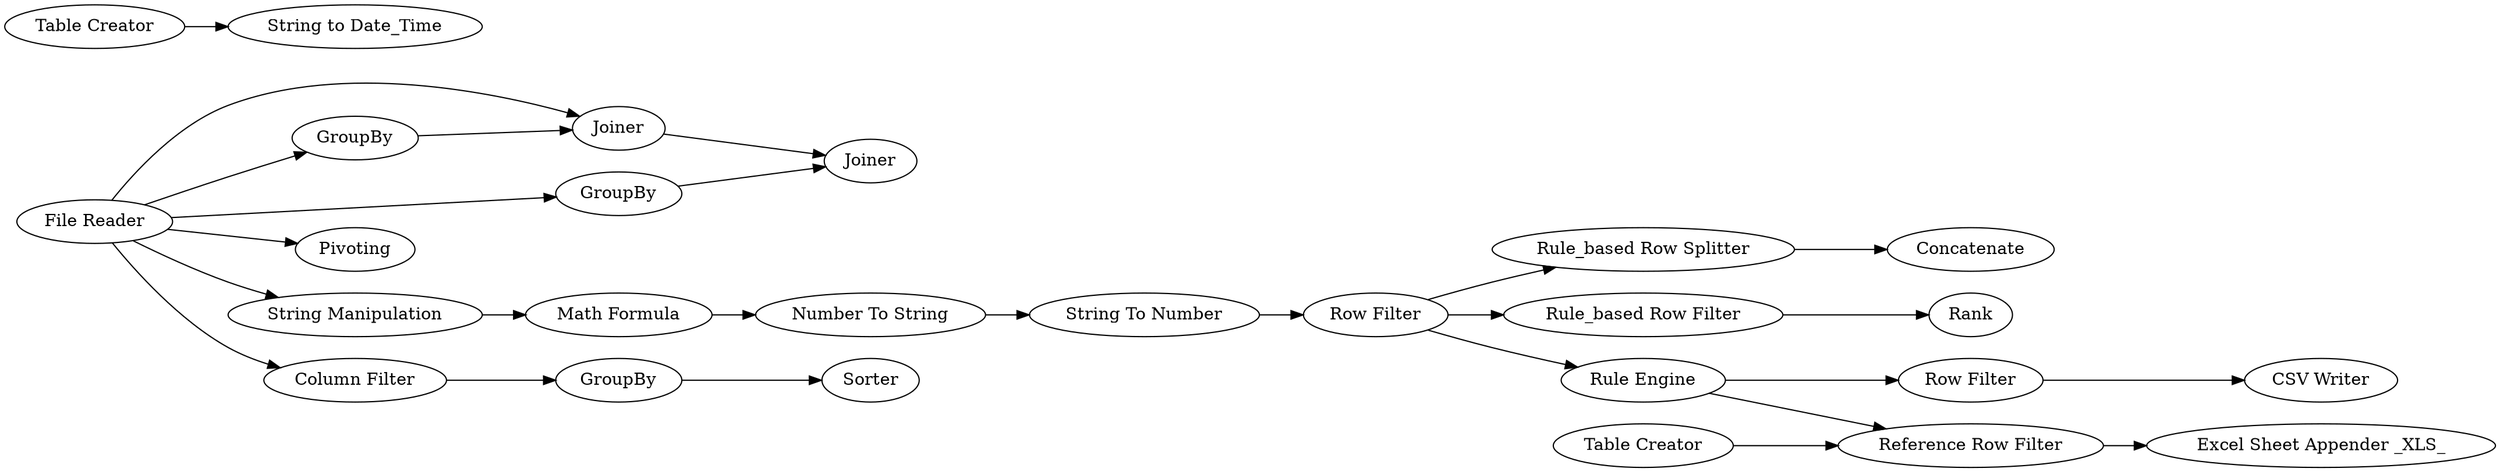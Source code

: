 digraph {
	"95723699895766400_16" [label=Joiner]
	"95723699895766400_22" [label="File Reader"]
	"95723699895766400_59" [label=Joiner]
	"95723699895766400_55" [label=Concatenate]
	"95723699895766400_50" [label="Row Filter"]
	"95723699895766400_56" [label="Table Creator"]
	"95723699895766400_52" [label="Row Filter"]
	"95723699895766400_13" [label=GroupBy]
	"95723699895766400_29" [label="Math Formula"]
	"95723699895766400_49" [label="String To Number"]
	"95723699895766400_48" [label="Number To String"]
	"95723699895766400_10" [label="Reference Row Filter"]
	"95723699895766400_57" [label="String to Date_Time"]
	"95723699895766400_46" [label="CSV Writer"]
	"95723699895766400_58" [label=GroupBy]
	"95723699895766400_11" [label="Table Creator"]
	"95723699895766400_25" [label=GroupBy]
	"95723699895766400_60" [label=Rank]
	"95723699895766400_54" [label="Rule_based Row Splitter"]
	"95723699895766400_45" [label=Pivoting]
	"95723699895766400_51" [label="Rule_based Row Filter"]
	"95723699895766400_30" [label="Rule Engine"]
	"95723699895766400_28" [label="String Manipulation"]
	"95723699895766400_53" [label="Column Filter"]
	"95723699895766400_61" [label=Sorter]
	"95723699895766400_47" [label="Excel Sheet Appender _XLS_"]
	"95723699895766400_30" -> "95723699895766400_50"
	"95723699895766400_51" -> "95723699895766400_60"
	"95723699895766400_53" -> "95723699895766400_25"
	"95723699895766400_49" -> "95723699895766400_52"
	"95723699895766400_13" -> "95723699895766400_16"
	"95723699895766400_54" -> "95723699895766400_55"
	"95723699895766400_22" -> "95723699895766400_13"
	"95723699895766400_22" -> "95723699895766400_16"
	"95723699895766400_22" -> "95723699895766400_58"
	"95723699895766400_16" -> "95723699895766400_59"
	"95723699895766400_10" -> "95723699895766400_47"
	"95723699895766400_29" -> "95723699895766400_48"
	"95723699895766400_50" -> "95723699895766400_46"
	"95723699895766400_22" -> "95723699895766400_45"
	"95723699895766400_48" -> "95723699895766400_49"
	"95723699895766400_52" -> "95723699895766400_51"
	"95723699895766400_52" -> "95723699895766400_30"
	"95723699895766400_25" -> "95723699895766400_61"
	"95723699895766400_22" -> "95723699895766400_53"
	"95723699895766400_30" -> "95723699895766400_10"
	"95723699895766400_28" -> "95723699895766400_29"
	"95723699895766400_58" -> "95723699895766400_59"
	"95723699895766400_11" -> "95723699895766400_10"
	"95723699895766400_56" -> "95723699895766400_57"
	"95723699895766400_22" -> "95723699895766400_28"
	"95723699895766400_52" -> "95723699895766400_54"
	rankdir=LR
}
